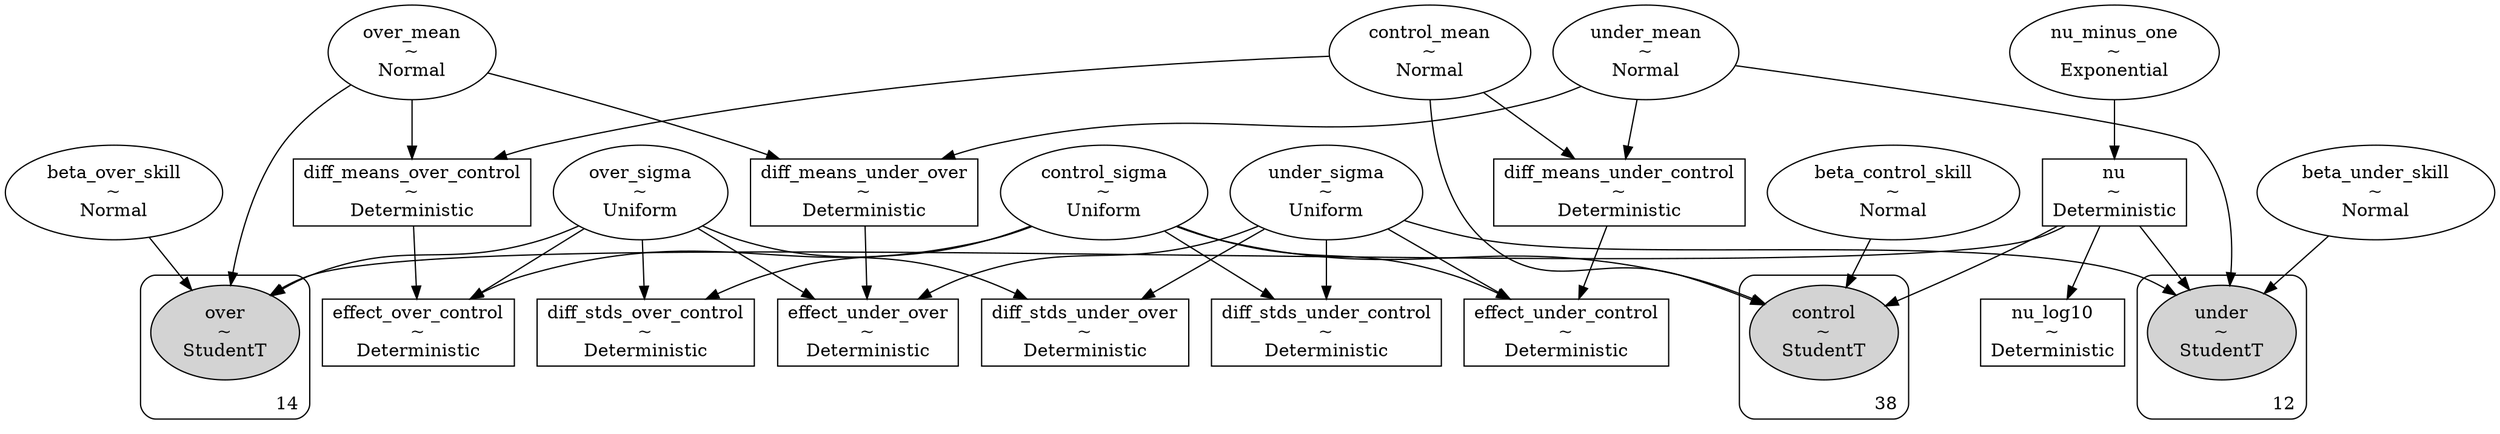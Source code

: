 digraph {
	control_mean [label="control_mean
~
Normal" shape=ellipse]
	diff_means_over_control [label="diff_means_over_control
~
Deterministic" shape=box]
	diff_stds_over_control [label="diff_stds_over_control
~
Deterministic" shape=box]
	beta_over_skill [label="beta_over_skill
~
Normal" shape=ellipse]
	under_sigma [label="under_sigma
~
Uniform" shape=ellipse]
	diff_means_under_control [label="diff_means_under_control
~
Deterministic" shape=box]
	diff_means_under_over [label="diff_means_under_over
~
Deterministic" shape=box]
	effect_under_over [label="effect_under_over
~
Deterministic" shape=box]
	diff_stds_under_over [label="diff_stds_under_over
~
Deterministic" shape=box]
	effect_under_control [label="effect_under_control
~
Deterministic" shape=box]
	under_mean [label="under_mean
~
Normal" shape=ellipse]
	control_sigma [label="control_sigma
~
Uniform" shape=ellipse]
	nu_minus_one [label="nu_minus_one
~
Exponential" shape=ellipse]
	beta_under_skill [label="beta_under_skill
~
Normal" shape=ellipse]
	beta_control_skill [label="beta_control_skill
~
Normal" shape=ellipse]
	effect_over_control [label="effect_over_control
~
Deterministic" shape=box]
	over_mean [label="over_mean
~
Normal" shape=ellipse]
	nu [label="nu
~
Deterministic" shape=box]
	nu_log10 [label="nu_log10
~
Deterministic" shape=box]
	over_sigma [label="over_sigma
~
Uniform" shape=ellipse]
	diff_stds_under_control [label="diff_stds_under_control
~
Deterministic" shape=box]
	subgraph cluster38 {
		control [label="control
~
StudentT" shape=ellipse style=filled]
		label=38 labeljust=r labelloc=b style=rounded
	}
	subgraph cluster12 {
		under [label="under
~
StudentT" shape=ellipse style=filled]
		label=12 labeljust=r labelloc=b style=rounded
	}
	subgraph cluster14 {
		over [label="over
~
StudentT" shape=ellipse style=filled]
		label=14 labeljust=r labelloc=b style=rounded
	}
	nu_minus_one -> nu
	nu -> nu_log10
	control_sigma -> control
	control_mean -> control
	nu -> control
	beta_control_skill -> control
	under_mean -> under
	beta_under_skill -> under
	nu -> under
	under_sigma -> under
	over_sigma -> over
	over_mean -> over
	nu -> over
	beta_over_skill -> over
	under_mean -> diff_means_under_control
	control_mean -> diff_means_under_control
	control_mean -> diff_means_over_control
	over_mean -> diff_means_over_control
	under_mean -> diff_means_under_over
	over_mean -> diff_means_under_over
	control_sigma -> diff_stds_under_control
	under_sigma -> diff_stds_under_control
	control_sigma -> diff_stds_over_control
	over_sigma -> diff_stds_over_control
	over_sigma -> diff_stds_under_over
	under_sigma -> diff_stds_under_over
	control_sigma -> effect_under_control
	diff_means_under_control -> effect_under_control
	under_sigma -> effect_under_control
	over_sigma -> effect_over_control
	diff_means_over_control -> effect_over_control
	control_sigma -> effect_over_control
	over_sigma -> effect_under_over
	diff_means_under_over -> effect_under_over
	under_sigma -> effect_under_over
}
